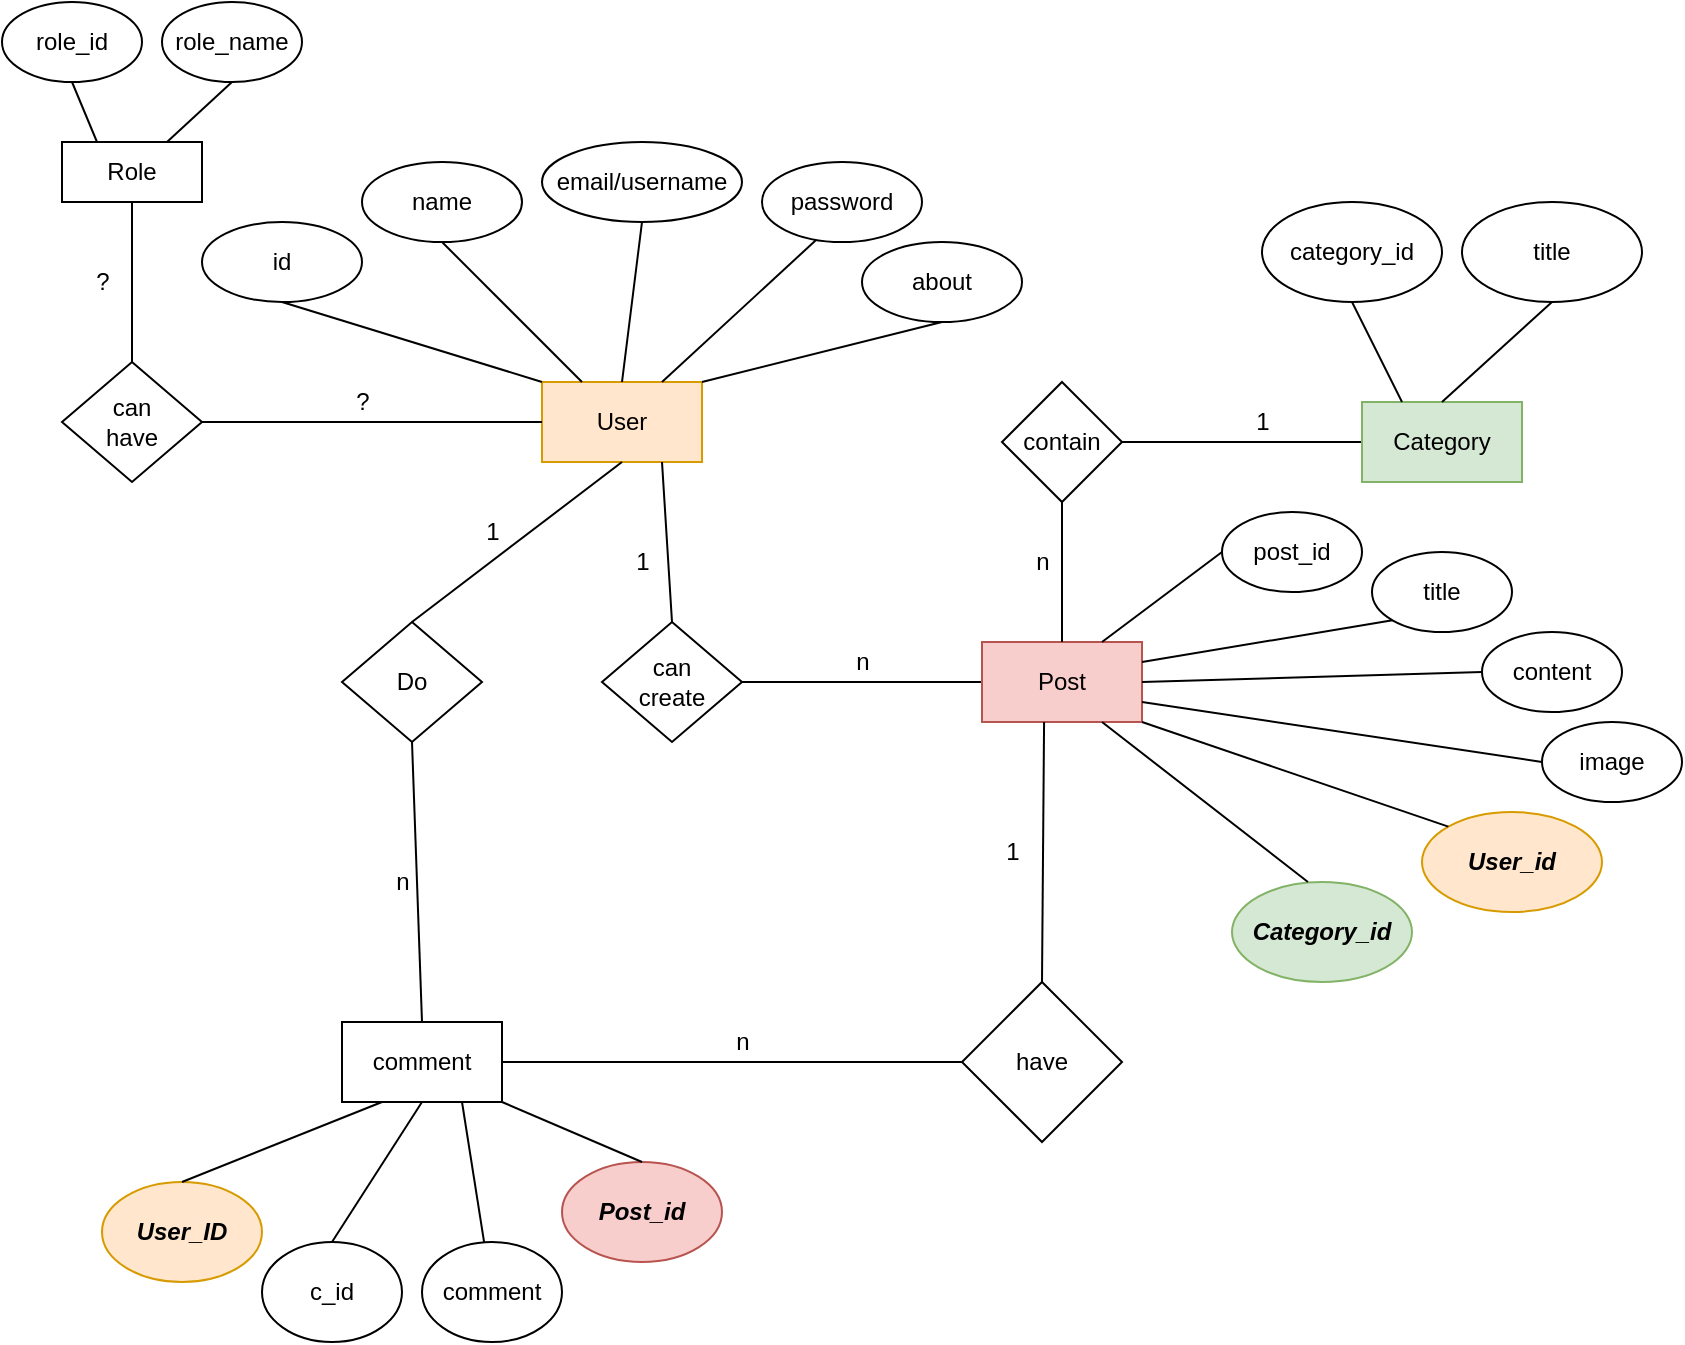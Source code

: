 <mxfile version="20.2.5" type="device"><diagram id="NI0KAn8TO4lKHt6U9Pck" name="Page-1"><mxGraphModel dx="1422" dy="762" grid="1" gridSize="10" guides="1" tooltips="1" connect="1" arrows="1" fold="1" page="1" pageScale="1" pageWidth="980" pageHeight="1390" math="0" shadow="0"><root><mxCell id="0"/><mxCell id="1" parent="0"/><mxCell id="LEQtiglhwPcOTSyeMxik-1" value="User" style="whiteSpace=wrap;html=1;fillColor=#ffe6cc;strokeColor=#d79b00;" vertex="1" parent="1"><mxGeometry x="280" y="200" width="80" height="40" as="geometry"/></mxCell><mxCell id="LEQtiglhwPcOTSyeMxik-2" value="id" style="ellipse;whiteSpace=wrap;html=1;" vertex="1" parent="1"><mxGeometry x="110" y="120" width="80" height="40" as="geometry"/></mxCell><mxCell id="LEQtiglhwPcOTSyeMxik-3" value="name" style="ellipse;whiteSpace=wrap;html=1;" vertex="1" parent="1"><mxGeometry x="190" y="90" width="80" height="40" as="geometry"/></mxCell><mxCell id="LEQtiglhwPcOTSyeMxik-4" value="email/username" style="ellipse;whiteSpace=wrap;html=1;" vertex="1" parent="1"><mxGeometry x="280" y="80" width="100" height="40" as="geometry"/></mxCell><mxCell id="LEQtiglhwPcOTSyeMxik-5" value="password" style="ellipse;whiteSpace=wrap;html=1;" vertex="1" parent="1"><mxGeometry x="390" y="90" width="80" height="40" as="geometry"/></mxCell><mxCell id="LEQtiglhwPcOTSyeMxik-6" value="about" style="ellipse;whiteSpace=wrap;html=1;" vertex="1" parent="1"><mxGeometry x="440" y="130" width="80" height="40" as="geometry"/></mxCell><mxCell id="LEQtiglhwPcOTSyeMxik-7" value="" style="endArrow=none;html=1;rounded=0;entryX=0.5;entryY=1;entryDx=0;entryDy=0;exitX=0;exitY=0;exitDx=0;exitDy=0;" edge="1" parent="1" source="LEQtiglhwPcOTSyeMxik-1" target="LEQtiglhwPcOTSyeMxik-2"><mxGeometry width="50" height="50" relative="1" as="geometry"><mxPoint x="470" y="410" as="sourcePoint"/><mxPoint x="520" y="360" as="targetPoint"/></mxGeometry></mxCell><mxCell id="LEQtiglhwPcOTSyeMxik-8" value="" style="endArrow=none;html=1;rounded=0;entryX=0.5;entryY=1;entryDx=0;entryDy=0;exitX=0.25;exitY=0;exitDx=0;exitDy=0;" edge="1" parent="1" source="LEQtiglhwPcOTSyeMxik-1" target="LEQtiglhwPcOTSyeMxik-3"><mxGeometry width="50" height="50" relative="1" as="geometry"><mxPoint x="290" y="210" as="sourcePoint"/><mxPoint x="160" y="170" as="targetPoint"/></mxGeometry></mxCell><mxCell id="LEQtiglhwPcOTSyeMxik-9" value="" style="endArrow=none;html=1;rounded=0;entryX=0.5;entryY=1;entryDx=0;entryDy=0;exitX=0.5;exitY=0;exitDx=0;exitDy=0;" edge="1" parent="1" source="LEQtiglhwPcOTSyeMxik-1" target="LEQtiglhwPcOTSyeMxik-4"><mxGeometry width="50" height="50" relative="1" as="geometry"><mxPoint x="310" y="210" as="sourcePoint"/><mxPoint x="240" y="140" as="targetPoint"/></mxGeometry></mxCell><mxCell id="LEQtiglhwPcOTSyeMxik-10" value="" style="endArrow=none;html=1;rounded=0;entryX=0.338;entryY=0.975;entryDx=0;entryDy=0;exitX=0.75;exitY=0;exitDx=0;exitDy=0;entryPerimeter=0;" edge="1" parent="1" source="LEQtiglhwPcOTSyeMxik-1" target="LEQtiglhwPcOTSyeMxik-5"><mxGeometry width="50" height="50" relative="1" as="geometry"><mxPoint x="330" y="210" as="sourcePoint"/><mxPoint x="340" y="130" as="targetPoint"/></mxGeometry></mxCell><mxCell id="LEQtiglhwPcOTSyeMxik-11" value="" style="endArrow=none;html=1;rounded=0;entryX=0.5;entryY=1;entryDx=0;entryDy=0;exitX=1;exitY=0;exitDx=0;exitDy=0;" edge="1" parent="1" source="LEQtiglhwPcOTSyeMxik-1" target="LEQtiglhwPcOTSyeMxik-6"><mxGeometry width="50" height="50" relative="1" as="geometry"><mxPoint x="350" y="210" as="sourcePoint"/><mxPoint x="427.04" y="144" as="targetPoint"/></mxGeometry></mxCell><mxCell id="LEQtiglhwPcOTSyeMxik-12" value="comment" style="whiteSpace=wrap;html=1;" vertex="1" parent="1"><mxGeometry x="180" y="520" width="80" height="40" as="geometry"/></mxCell><mxCell id="LEQtiglhwPcOTSyeMxik-13" value="&lt;b&gt;&lt;i&gt;User_ID&lt;/i&gt;&lt;/b&gt;" style="ellipse;whiteSpace=wrap;html=1;fillColor=#ffe6cc;strokeColor=#d79b00;" vertex="1" parent="1"><mxGeometry x="60" y="600" width="80" height="50" as="geometry"/></mxCell><mxCell id="LEQtiglhwPcOTSyeMxik-14" value="c_id" style="ellipse;whiteSpace=wrap;html=1;" vertex="1" parent="1"><mxGeometry x="140" y="630" width="70" height="50" as="geometry"/></mxCell><mxCell id="LEQtiglhwPcOTSyeMxik-15" value="comment" style="ellipse;whiteSpace=wrap;html=1;" vertex="1" parent="1"><mxGeometry x="220" y="630" width="70" height="50" as="geometry"/></mxCell><mxCell id="LEQtiglhwPcOTSyeMxik-16" value="&lt;b&gt;&lt;i&gt;Post_id&lt;/i&gt;&lt;/b&gt;" style="ellipse;whiteSpace=wrap;html=1;fillColor=#f8cecc;strokeColor=#b85450;" vertex="1" parent="1"><mxGeometry x="290" y="590" width="80" height="50" as="geometry"/></mxCell><mxCell id="LEQtiglhwPcOTSyeMxik-17" value="" style="endArrow=none;html=1;rounded=0;exitX=0.5;exitY=0;exitDx=0;exitDy=0;entryX=0.25;entryY=1;entryDx=0;entryDy=0;" edge="1" parent="1" source="LEQtiglhwPcOTSyeMxik-13" target="LEQtiglhwPcOTSyeMxik-12"><mxGeometry width="50" height="50" relative="1" as="geometry"><mxPoint x="470" y="410" as="sourcePoint"/><mxPoint x="520" y="360" as="targetPoint"/></mxGeometry></mxCell><mxCell id="LEQtiglhwPcOTSyeMxik-18" value="" style="endArrow=none;html=1;rounded=0;exitX=0.5;exitY=0;exitDx=0;exitDy=0;entryX=0.5;entryY=1;entryDx=0;entryDy=0;" edge="1" parent="1" source="LEQtiglhwPcOTSyeMxik-14" target="LEQtiglhwPcOTSyeMxik-12"><mxGeometry width="50" height="50" relative="1" as="geometry"><mxPoint x="110" y="610" as="sourcePoint"/><mxPoint x="210" y="570" as="targetPoint"/></mxGeometry></mxCell><mxCell id="LEQtiglhwPcOTSyeMxik-19" value="" style="endArrow=none;html=1;rounded=0;entryX=0.75;entryY=1;entryDx=0;entryDy=0;" edge="1" parent="1" source="LEQtiglhwPcOTSyeMxik-15" target="LEQtiglhwPcOTSyeMxik-12"><mxGeometry width="50" height="50" relative="1" as="geometry"><mxPoint x="185" y="640" as="sourcePoint"/><mxPoint x="230" y="570" as="targetPoint"/></mxGeometry></mxCell><mxCell id="LEQtiglhwPcOTSyeMxik-20" value="" style="endArrow=none;html=1;rounded=0;entryX=1;entryY=1;entryDx=0;entryDy=0;exitX=0.5;exitY=0;exitDx=0;exitDy=0;" edge="1" parent="1" source="LEQtiglhwPcOTSyeMxik-16" target="LEQtiglhwPcOTSyeMxik-12"><mxGeometry width="50" height="50" relative="1" as="geometry"><mxPoint x="261.077" y="640.157" as="sourcePoint"/><mxPoint x="250" y="570" as="targetPoint"/></mxGeometry></mxCell><mxCell id="LEQtiglhwPcOTSyeMxik-21" value="Do" style="rhombus;whiteSpace=wrap;html=1;" vertex="1" parent="1"><mxGeometry x="180" y="320" width="70" height="60" as="geometry"/></mxCell><mxCell id="LEQtiglhwPcOTSyeMxik-22" value="" style="endArrow=none;html=1;rounded=0;entryX=0.5;entryY=1;entryDx=0;entryDy=0;exitX=0.5;exitY=0;exitDx=0;exitDy=0;" edge="1" parent="1" source="LEQtiglhwPcOTSyeMxik-12" target="LEQtiglhwPcOTSyeMxik-21"><mxGeometry width="50" height="50" relative="1" as="geometry"><mxPoint x="470" y="410" as="sourcePoint"/><mxPoint x="520" y="360" as="targetPoint"/></mxGeometry></mxCell><mxCell id="LEQtiglhwPcOTSyeMxik-23" value="" style="endArrow=none;html=1;rounded=0;entryX=0.5;entryY=1;entryDx=0;entryDy=0;exitX=0.5;exitY=0;exitDx=0;exitDy=0;" edge="1" parent="1" source="LEQtiglhwPcOTSyeMxik-21" target="LEQtiglhwPcOTSyeMxik-1"><mxGeometry width="50" height="50" relative="1" as="geometry"><mxPoint x="470" y="410" as="sourcePoint"/><mxPoint x="520" y="360" as="targetPoint"/></mxGeometry></mxCell><mxCell id="LEQtiglhwPcOTSyeMxik-24" value="1" style="text;html=1;align=center;verticalAlign=middle;resizable=0;points=[];autosize=1;strokeColor=none;fillColor=none;" vertex="1" parent="1"><mxGeometry x="240" y="260" width="30" height="30" as="geometry"/></mxCell><mxCell id="LEQtiglhwPcOTSyeMxik-25" value="n" style="text;html=1;align=center;verticalAlign=middle;resizable=0;points=[];autosize=1;strokeColor=none;fillColor=none;" vertex="1" parent="1"><mxGeometry x="195" y="435" width="30" height="30" as="geometry"/></mxCell><mxCell id="LEQtiglhwPcOTSyeMxik-26" value="can&lt;br&gt;create" style="rhombus;whiteSpace=wrap;html=1;" vertex="1" parent="1"><mxGeometry x="310" y="320" width="70" height="60" as="geometry"/></mxCell><mxCell id="LEQtiglhwPcOTSyeMxik-27" value="" style="endArrow=none;html=1;rounded=0;entryX=0.75;entryY=1;entryDx=0;entryDy=0;exitX=0.5;exitY=0;exitDx=0;exitDy=0;" edge="1" parent="1" source="LEQtiglhwPcOTSyeMxik-26" target="LEQtiglhwPcOTSyeMxik-1"><mxGeometry width="50" height="50" relative="1" as="geometry"><mxPoint x="470" y="400" as="sourcePoint"/><mxPoint x="520" y="350" as="targetPoint"/></mxGeometry></mxCell><mxCell id="LEQtiglhwPcOTSyeMxik-28" value="1" style="text;html=1;align=center;verticalAlign=middle;resizable=0;points=[];autosize=1;strokeColor=none;fillColor=none;" vertex="1" parent="1"><mxGeometry x="315" y="275" width="30" height="30" as="geometry"/></mxCell><mxCell id="LEQtiglhwPcOTSyeMxik-29" value="" style="endArrow=none;html=1;rounded=0;exitX=1;exitY=0.5;exitDx=0;exitDy=0;" edge="1" parent="1" source="LEQtiglhwPcOTSyeMxik-26"><mxGeometry width="50" height="50" relative="1" as="geometry"><mxPoint x="470" y="400" as="sourcePoint"/><mxPoint x="520" y="350" as="targetPoint"/></mxGeometry></mxCell><mxCell id="LEQtiglhwPcOTSyeMxik-30" value="n" style="text;html=1;align=center;verticalAlign=middle;resizable=0;points=[];autosize=1;strokeColor=none;fillColor=none;" vertex="1" parent="1"><mxGeometry x="425" y="325" width="30" height="30" as="geometry"/></mxCell><mxCell id="LEQtiglhwPcOTSyeMxik-31" value="Post" style="whiteSpace=wrap;html=1;fillColor=#f8cecc;strokeColor=#b85450;" vertex="1" parent="1"><mxGeometry x="500" y="330" width="80" height="40" as="geometry"/></mxCell><mxCell id="LEQtiglhwPcOTSyeMxik-32" value="" style="endArrow=none;html=1;rounded=0;exitX=1;exitY=0.5;exitDx=0;exitDy=0;entryX=0;entryY=0.5;entryDx=0;entryDy=0;" edge="1" parent="1" source="LEQtiglhwPcOTSyeMxik-12" target="LEQtiglhwPcOTSyeMxik-33"><mxGeometry width="50" height="50" relative="1" as="geometry"><mxPoint x="470" y="400" as="sourcePoint"/><mxPoint x="500" y="540" as="targetPoint"/></mxGeometry></mxCell><mxCell id="LEQtiglhwPcOTSyeMxik-33" value="have" style="rhombus;whiteSpace=wrap;html=1;" vertex="1" parent="1"><mxGeometry x="490" y="500" width="80" height="80" as="geometry"/></mxCell><mxCell id="LEQtiglhwPcOTSyeMxik-34" value="n" style="text;html=1;align=center;verticalAlign=middle;resizable=0;points=[];autosize=1;strokeColor=none;fillColor=none;" vertex="1" parent="1"><mxGeometry x="365" y="515" width="30" height="30" as="geometry"/></mxCell><mxCell id="LEQtiglhwPcOTSyeMxik-35" value="" style="endArrow=none;html=1;rounded=0;exitX=0.5;exitY=0;exitDx=0;exitDy=0;entryX=0.388;entryY=1;entryDx=0;entryDy=0;entryPerimeter=0;" edge="1" parent="1" source="LEQtiglhwPcOTSyeMxik-33" target="LEQtiglhwPcOTSyeMxik-31"><mxGeometry width="50" height="50" relative="1" as="geometry"><mxPoint x="470" y="400" as="sourcePoint"/><mxPoint x="520" y="350" as="targetPoint"/></mxGeometry></mxCell><mxCell id="LEQtiglhwPcOTSyeMxik-36" value="1" style="text;html=1;align=center;verticalAlign=middle;resizable=0;points=[];autosize=1;strokeColor=none;fillColor=none;" vertex="1" parent="1"><mxGeometry x="500" y="420" width="30" height="30" as="geometry"/></mxCell><mxCell id="LEQtiglhwPcOTSyeMxik-37" value="contain" style="rhombus;whiteSpace=wrap;html=1;" vertex="1" parent="1"><mxGeometry x="510" y="200" width="60" height="60" as="geometry"/></mxCell><mxCell id="LEQtiglhwPcOTSyeMxik-38" value="" style="endArrow=none;html=1;rounded=0;entryX=0.5;entryY=1;entryDx=0;entryDy=0;exitX=0.5;exitY=0;exitDx=0;exitDy=0;" edge="1" parent="1" source="LEQtiglhwPcOTSyeMxik-31" target="LEQtiglhwPcOTSyeMxik-37"><mxGeometry width="50" height="50" relative="1" as="geometry"><mxPoint x="470" y="400" as="sourcePoint"/><mxPoint x="520" y="350" as="targetPoint"/></mxGeometry></mxCell><mxCell id="LEQtiglhwPcOTSyeMxik-39" value="n" style="text;html=1;align=center;verticalAlign=middle;resizable=0;points=[];autosize=1;strokeColor=none;fillColor=none;" vertex="1" parent="1"><mxGeometry x="515" y="275" width="30" height="30" as="geometry"/></mxCell><mxCell id="LEQtiglhwPcOTSyeMxik-40" value="" style="endArrow=none;html=1;rounded=0;entryX=1;entryY=0.5;entryDx=0;entryDy=0;exitX=0;exitY=0.5;exitDx=0;exitDy=0;" edge="1" parent="1" source="LEQtiglhwPcOTSyeMxik-41" target="LEQtiglhwPcOTSyeMxik-37"><mxGeometry width="50" height="50" relative="1" as="geometry"><mxPoint x="720" y="230" as="sourcePoint"/><mxPoint x="520" y="350" as="targetPoint"/></mxGeometry></mxCell><mxCell id="LEQtiglhwPcOTSyeMxik-41" value="Category" style="whiteSpace=wrap;html=1;fillColor=#d5e8d4;strokeColor=#82b366;" vertex="1" parent="1"><mxGeometry x="690" y="210" width="80" height="40" as="geometry"/></mxCell><mxCell id="LEQtiglhwPcOTSyeMxik-42" value="1" style="text;html=1;align=center;verticalAlign=middle;resizable=0;points=[];autosize=1;strokeColor=none;fillColor=none;" vertex="1" parent="1"><mxGeometry x="625" y="205" width="30" height="30" as="geometry"/></mxCell><mxCell id="LEQtiglhwPcOTSyeMxik-43" value="category_id" style="ellipse;whiteSpace=wrap;html=1;" vertex="1" parent="1"><mxGeometry x="640" y="110" width="90" height="50" as="geometry"/></mxCell><mxCell id="LEQtiglhwPcOTSyeMxik-44" value="title" style="ellipse;whiteSpace=wrap;html=1;" vertex="1" parent="1"><mxGeometry x="740" y="110" width="90" height="50" as="geometry"/></mxCell><mxCell id="LEQtiglhwPcOTSyeMxik-45" value="" style="endArrow=none;html=1;rounded=0;entryX=0.5;entryY=1;entryDx=0;entryDy=0;exitX=0.25;exitY=0;exitDx=0;exitDy=0;" edge="1" parent="1" source="LEQtiglhwPcOTSyeMxik-41" target="LEQtiglhwPcOTSyeMxik-43"><mxGeometry width="50" height="50" relative="1" as="geometry"><mxPoint x="470" y="400" as="sourcePoint"/><mxPoint x="520" y="350" as="targetPoint"/></mxGeometry></mxCell><mxCell id="LEQtiglhwPcOTSyeMxik-46" value="" style="endArrow=none;html=1;rounded=0;entryX=0.5;entryY=1;entryDx=0;entryDy=0;exitX=0.5;exitY=0;exitDx=0;exitDy=0;" edge="1" parent="1" source="LEQtiglhwPcOTSyeMxik-41" target="LEQtiglhwPcOTSyeMxik-44"><mxGeometry width="50" height="50" relative="1" as="geometry"><mxPoint x="470" y="400" as="sourcePoint"/><mxPoint x="520" y="350" as="targetPoint"/></mxGeometry></mxCell><mxCell id="LEQtiglhwPcOTSyeMxik-47" value="post_id" style="ellipse;whiteSpace=wrap;html=1;" vertex="1" parent="1"><mxGeometry x="620" y="265" width="70" height="40" as="geometry"/></mxCell><mxCell id="LEQtiglhwPcOTSyeMxik-48" value="title" style="ellipse;whiteSpace=wrap;html=1;" vertex="1" parent="1"><mxGeometry x="695" y="285" width="70" height="40" as="geometry"/></mxCell><mxCell id="LEQtiglhwPcOTSyeMxik-49" value="content" style="ellipse;whiteSpace=wrap;html=1;" vertex="1" parent="1"><mxGeometry x="750" y="325" width="70" height="40" as="geometry"/></mxCell><mxCell id="LEQtiglhwPcOTSyeMxik-50" value="image" style="ellipse;whiteSpace=wrap;html=1;" vertex="1" parent="1"><mxGeometry x="780" y="370" width="70" height="40" as="geometry"/></mxCell><mxCell id="LEQtiglhwPcOTSyeMxik-51" value="&lt;b&gt;&lt;i&gt;User_id&lt;/i&gt;&lt;/b&gt;" style="ellipse;whiteSpace=wrap;html=1;fillColor=#ffe6cc;strokeColor=#d79b00;" vertex="1" parent="1"><mxGeometry x="720" y="415" width="90" height="50" as="geometry"/></mxCell><mxCell id="LEQtiglhwPcOTSyeMxik-52" value="&lt;b&gt;&lt;i&gt;Category_id&lt;/i&gt;&lt;/b&gt;" style="ellipse;whiteSpace=wrap;html=1;fillColor=#d5e8d4;strokeColor=#82b366;" vertex="1" parent="1"><mxGeometry x="625" y="450" width="90" height="50" as="geometry"/></mxCell><mxCell id="LEQtiglhwPcOTSyeMxik-53" value="" style="endArrow=none;html=1;rounded=0;entryX=0;entryY=0.5;entryDx=0;entryDy=0;exitX=0.75;exitY=0;exitDx=0;exitDy=0;" edge="1" parent="1" source="LEQtiglhwPcOTSyeMxik-31" target="LEQtiglhwPcOTSyeMxik-47"><mxGeometry width="50" height="50" relative="1" as="geometry"><mxPoint x="470" y="400" as="sourcePoint"/><mxPoint x="520" y="350" as="targetPoint"/></mxGeometry></mxCell><mxCell id="LEQtiglhwPcOTSyeMxik-54" value="" style="endArrow=none;html=1;rounded=0;entryX=0;entryY=1;entryDx=0;entryDy=0;exitX=1;exitY=0.25;exitDx=0;exitDy=0;" edge="1" parent="1" source="LEQtiglhwPcOTSyeMxik-31" target="LEQtiglhwPcOTSyeMxik-48"><mxGeometry width="50" height="50" relative="1" as="geometry"><mxPoint x="580" y="340" as="sourcePoint"/><mxPoint x="630" y="295" as="targetPoint"/></mxGeometry></mxCell><mxCell id="LEQtiglhwPcOTSyeMxik-55" value="" style="endArrow=none;html=1;rounded=0;entryX=0;entryY=0.5;entryDx=0;entryDy=0;exitX=1;exitY=0.5;exitDx=0;exitDy=0;" edge="1" parent="1" source="LEQtiglhwPcOTSyeMxik-31" target="LEQtiglhwPcOTSyeMxik-49"><mxGeometry width="50" height="50" relative="1" as="geometry"><mxPoint x="590" y="350" as="sourcePoint"/><mxPoint x="715.251" y="329.142" as="targetPoint"/></mxGeometry></mxCell><mxCell id="LEQtiglhwPcOTSyeMxik-56" value="" style="endArrow=none;html=1;rounded=0;entryX=0;entryY=0.5;entryDx=0;entryDy=0;exitX=1;exitY=0.75;exitDx=0;exitDy=0;" edge="1" parent="1" source="LEQtiglhwPcOTSyeMxik-31" target="LEQtiglhwPcOTSyeMxik-50"><mxGeometry width="50" height="50" relative="1" as="geometry"><mxPoint x="590" y="360" as="sourcePoint"/><mxPoint x="760" y="355" as="targetPoint"/></mxGeometry></mxCell><mxCell id="LEQtiglhwPcOTSyeMxik-57" value="" style="endArrow=none;html=1;rounded=0;entryX=0;entryY=0;entryDx=0;entryDy=0;exitX=1;exitY=1;exitDx=0;exitDy=0;" edge="1" parent="1" source="LEQtiglhwPcOTSyeMxik-31" target="LEQtiglhwPcOTSyeMxik-51"><mxGeometry width="50" height="50" relative="1" as="geometry"><mxPoint x="590" y="370" as="sourcePoint"/><mxPoint x="790" y="400" as="targetPoint"/></mxGeometry></mxCell><mxCell id="LEQtiglhwPcOTSyeMxik-58" value="" style="endArrow=none;html=1;rounded=0;entryX=0.422;entryY=0;entryDx=0;entryDy=0;exitX=0.75;exitY=1;exitDx=0;exitDy=0;entryPerimeter=0;" edge="1" parent="1" source="LEQtiglhwPcOTSyeMxik-31" target="LEQtiglhwPcOTSyeMxik-52"><mxGeometry width="50" height="50" relative="1" as="geometry"><mxPoint x="590" y="380" as="sourcePoint"/><mxPoint x="743.18" y="432.322" as="targetPoint"/></mxGeometry></mxCell><mxCell id="LEQtiglhwPcOTSyeMxik-59" value="role_id" style="ellipse;whiteSpace=wrap;html=1;" vertex="1" parent="1"><mxGeometry x="10" y="10" width="70" height="40" as="geometry"/></mxCell><mxCell id="LEQtiglhwPcOTSyeMxik-60" value="role_name" style="ellipse;whiteSpace=wrap;html=1;" vertex="1" parent="1"><mxGeometry x="90" y="10" width="70" height="40" as="geometry"/></mxCell><mxCell id="LEQtiglhwPcOTSyeMxik-61" value="Role" style="whiteSpace=wrap;html=1;" vertex="1" parent="1"><mxGeometry x="40" y="80" width="70" height="30" as="geometry"/></mxCell><mxCell id="LEQtiglhwPcOTSyeMxik-62" value="" style="endArrow=none;html=1;rounded=0;entryX=0.5;entryY=1;entryDx=0;entryDy=0;exitX=0.25;exitY=0;exitDx=0;exitDy=0;" edge="1" parent="1" source="LEQtiglhwPcOTSyeMxik-61" target="LEQtiglhwPcOTSyeMxik-59"><mxGeometry width="50" height="50" relative="1" as="geometry"><mxPoint x="470" y="400" as="sourcePoint"/><mxPoint x="520" y="350" as="targetPoint"/></mxGeometry></mxCell><mxCell id="LEQtiglhwPcOTSyeMxik-63" value="" style="endArrow=none;html=1;rounded=0;entryX=0.5;entryY=1;entryDx=0;entryDy=0;exitX=0.75;exitY=0;exitDx=0;exitDy=0;" edge="1" parent="1" source="LEQtiglhwPcOTSyeMxik-61" target="LEQtiglhwPcOTSyeMxik-60"><mxGeometry width="50" height="50" relative="1" as="geometry"><mxPoint x="67.5" y="90" as="sourcePoint"/><mxPoint x="55" y="60" as="targetPoint"/></mxGeometry></mxCell><mxCell id="LEQtiglhwPcOTSyeMxik-64" value="can&lt;br&gt;have" style="rhombus;whiteSpace=wrap;html=1;" vertex="1" parent="1"><mxGeometry x="40" y="190" width="70" height="60" as="geometry"/></mxCell><mxCell id="LEQtiglhwPcOTSyeMxik-65" value="" style="endArrow=none;html=1;rounded=0;entryX=0;entryY=0.5;entryDx=0;entryDy=0;exitX=1;exitY=0.5;exitDx=0;exitDy=0;" edge="1" parent="1" source="LEQtiglhwPcOTSyeMxik-64" target="LEQtiglhwPcOTSyeMxik-1"><mxGeometry width="50" height="50" relative="1" as="geometry"><mxPoint x="470" y="390" as="sourcePoint"/><mxPoint x="520" y="340" as="targetPoint"/></mxGeometry></mxCell><mxCell id="LEQtiglhwPcOTSyeMxik-66" value="" style="endArrow=none;html=1;rounded=0;entryX=0.5;entryY=1;entryDx=0;entryDy=0;exitX=0.5;exitY=0;exitDx=0;exitDy=0;" edge="1" parent="1" source="LEQtiglhwPcOTSyeMxik-64" target="LEQtiglhwPcOTSyeMxik-61"><mxGeometry width="50" height="50" relative="1" as="geometry"><mxPoint x="120" y="230" as="sourcePoint"/><mxPoint x="290" y="230" as="targetPoint"/></mxGeometry></mxCell><mxCell id="LEQtiglhwPcOTSyeMxik-68" value="?" style="text;html=1;align=center;verticalAlign=middle;resizable=0;points=[];autosize=1;strokeColor=none;fillColor=none;" vertex="1" parent="1"><mxGeometry x="45" y="135" width="30" height="30" as="geometry"/></mxCell><mxCell id="LEQtiglhwPcOTSyeMxik-69" value="?" style="text;html=1;align=center;verticalAlign=middle;resizable=0;points=[];autosize=1;strokeColor=none;fillColor=none;" vertex="1" parent="1"><mxGeometry x="175" y="195" width="30" height="30" as="geometry"/></mxCell></root></mxGraphModel></diagram></mxfile>